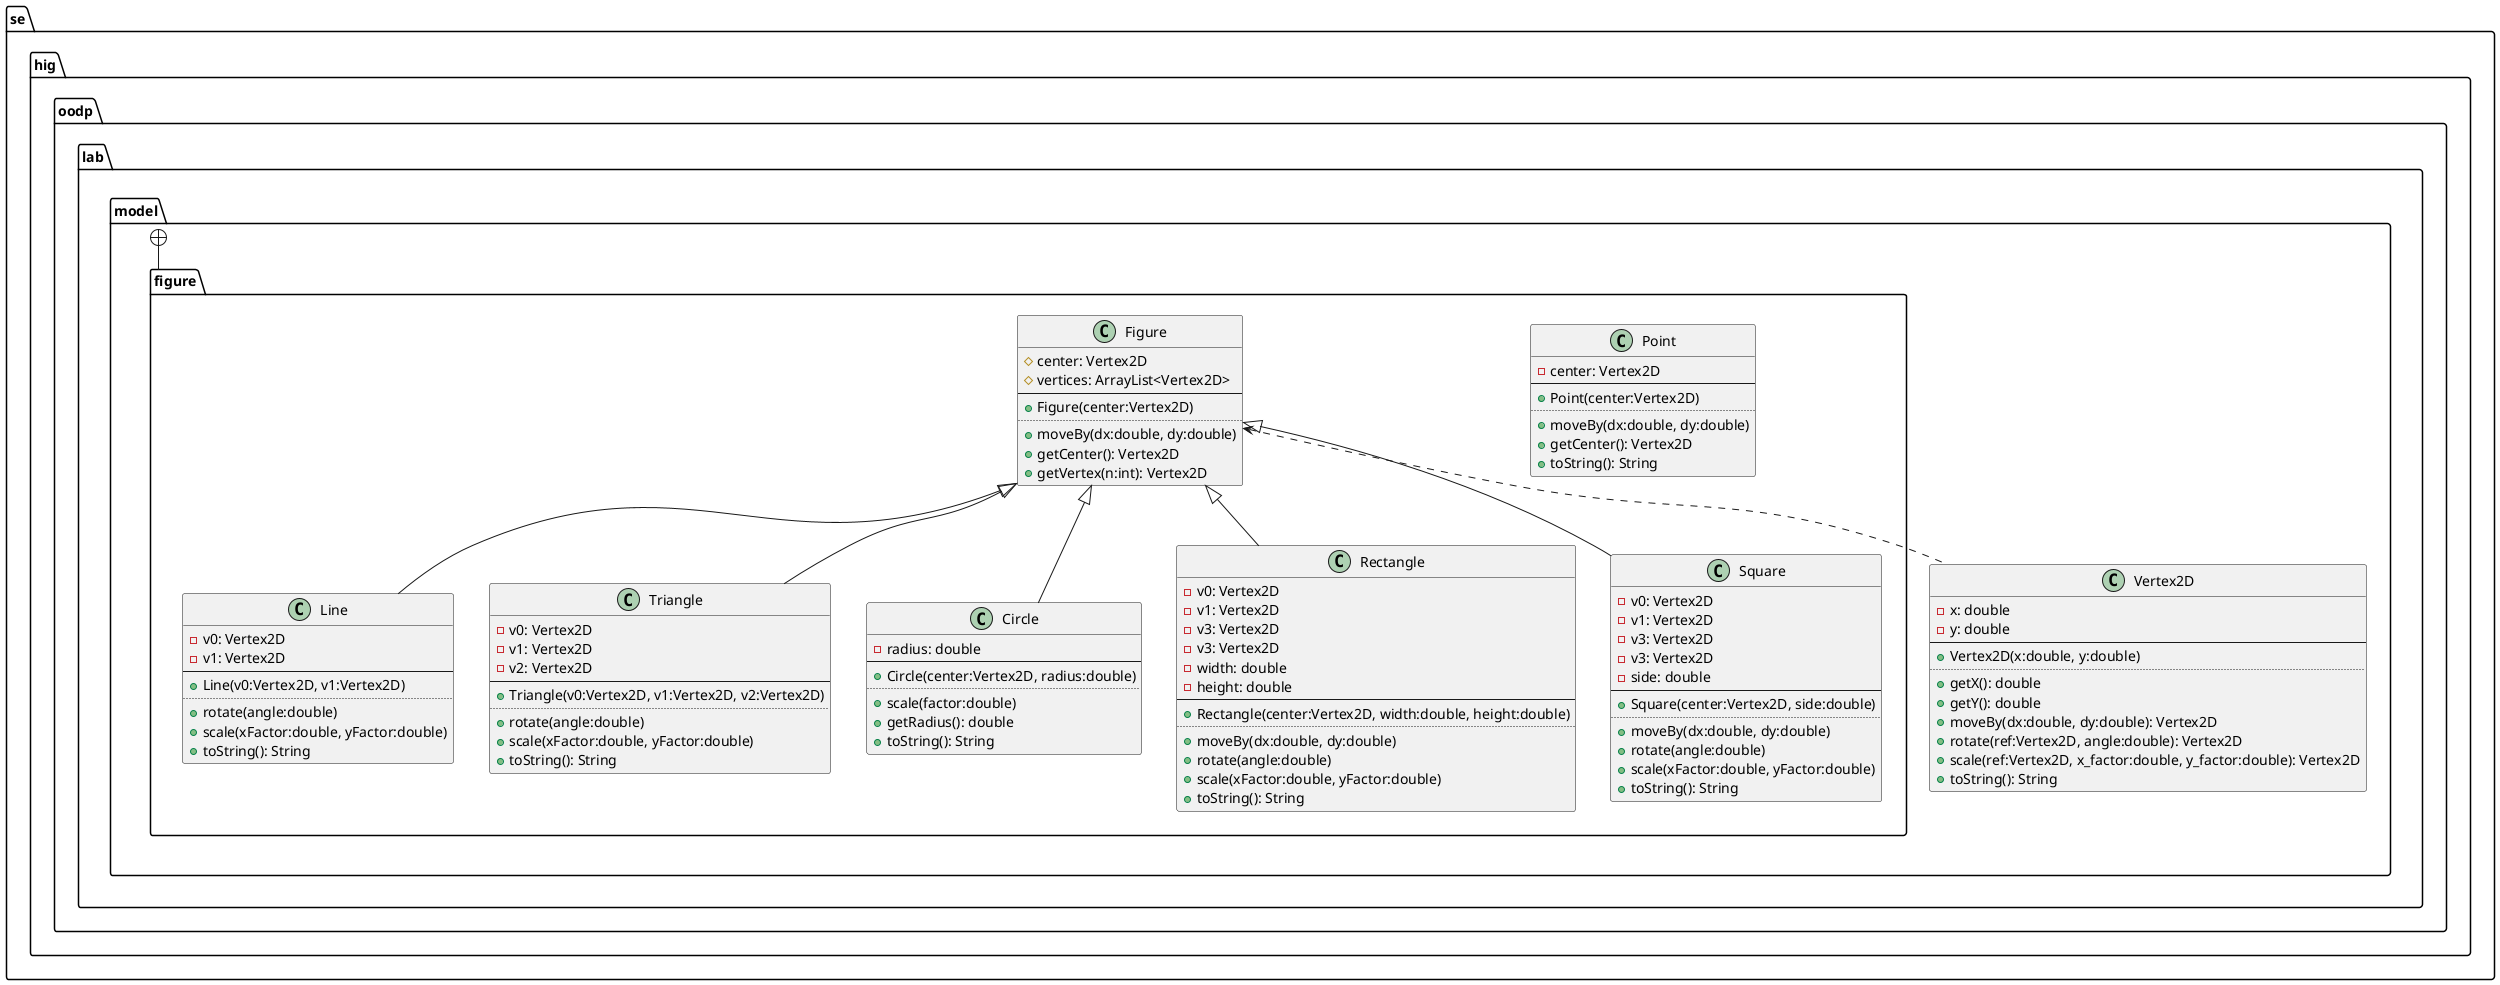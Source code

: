 ' DVG303 :: Objektorienterad design och programmering
' 860224 Jonas Sjöberg
' Högskolan i Gävle
' tel12jsg@student.hig.se
'
' Lab #1    Uppgift 2


@startuml
' ____________________________________________________________________________
' ____ CONFIGURATION OPTIONS __________________________________________________
' package graphical style
skinparam packageStyle folder

' don't use symbols to indicate visibility
' skinparam classAttributeIconsize 0


' ____________________________________________________________________________
' ____ CLASS DEFINITIONS ______________________________________________________
package se.hig.oodp.lab.model {
    class Vertex2D {
        -x: double
        -y: double
        --
        +Vertex2D(x:double, y:double)
        ..
        +getX(): double
        +getY(): double
        +moveBy(dx:double, dy:double): Vertex2D
        +rotate(ref:Vertex2D, angle:double): Vertex2D
        +scale(ref:Vertex2D, x_factor:double, y_factor:double): Vertex2D
        +toString(): String
    }
}

package se.hig.oodp.lab.model.figure {
    class Point {
        -center: Vertex2D
        --
        +Point(center:Vertex2D)
        ..
        +moveBy(dx:double, dy:double)
        +getCenter(): Vertex2D
        +toString(): String
    }

    class Figure {
        #center: Vertex2D
        #vertices: ArrayList<Vertex2D>
        --
        +Figure(center:Vertex2D)
        ..
        +moveBy(dx:double, dy:double)
        +getCenter(): Vertex2D
        +getVertex(n:int): Vertex2D
    }

    class Line {
        -v0: Vertex2D
        -v1: Vertex2D
'       -vertices: ArrayList<Vertex2D>
        --
        +Line(v0:Vertex2D, v1:Vertex2D)
        ..
'       +moveBy(dx:double, dy:double)
        +rotate(angle:double)
        +scale(xFactor:double, yFactor:double)
'       +getCenter(): Vertex2D
'       +getVertex(n:int): Vertex2D
        +toString(): String
    }

    class Triangle {
        -v0: Vertex2D
        -v1: Vertex2D
        -v2: Vertex2D
'       -vertices: ArrayList<Vertex2D>
        --
        +Triangle(v0:Vertex2D, v1:Vertex2D, v2:Vertex2D)
        ..
'       +moveBy(dx:double, dy:double)
        +rotate(angle:double)
        +scale(xFactor:double, yFactor:double)
'       +getCenter(): Vertex2D
'       +getVertex(n:int): Vertex2D
        +toString(): String
    }

    class Circle {
        -radius: double
        --
        +Circle(center:Vertex2D, radius:double)
        ..
'       +moveBy(dx:double, dy:double)
        +scale(factor:double)
'       +getCenter(): Vertex2D
'       +getVertex(n:int): Vertex2D
        +getRadius(): double
        +toString(): String
    }

    class Rectangle {
        -v0: Vertex2D
        -v1: Vertex2D
        -v3: Vertex2D
        -v3: Vertex2D
'       -vertices: ArrayList<Vertex2D>
        -width: double
        -height: double
        --
        +Rectangle(center:Vertex2D, width:double, height:double)
        ..
        +moveBy(dx:double, dy:double)
        +rotate(angle:double)
        +scale(xFactor:double, yFactor:double)
'       +getCenter(): Vertex2D
'       +getVertex(n:int): Vertex2D
        +toString(): String
    }

    class Square {
        -v0: Vertex2D
        -v1: Vertex2D
        -v3: Vertex2D
        -v3: Vertex2D
'       -vertices: ArrayList<Vertex2D>
        -side: double
        --
        +Square(center:Vertex2D, side:double)
        ..
        +moveBy(dx:double, dy:double)
        +rotate(angle:double)
        +scale(xFactor:double, yFactor:double)
'       +getCenter(): Vertex2D
'       +getVertex(n:int): Vertex2D
        +toString(): String
    }
}


' ____________________________________________________________________________
' ____ PACKAGE HIERARCHY _____________________________________________________
se.hig.oodp.lab.model +-- se.hig.oodp.lab.model.figure


' ____________________________________________________________________________
' ____ RELATIONS BETWEEN CLASSES _____________________________________________
' <|--      extension
' *--       composition
' o--       aggregation

' Figure <|-- Point
Figure <|-- Line
Figure <|-- Triangle
Figure <|-- Rectangle
Figure <|-- Square
Figure <|-- Circle
Figure <.. Vertex2D




@enduml
